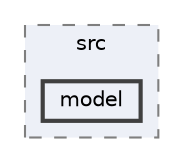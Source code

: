 digraph "G:/protondrive/My files/szkola/gui/project/pacman/src/model"
{
 // LATEX_PDF_SIZE
  bgcolor="transparent";
  edge [fontname=Helvetica,fontsize=10,labelfontname=Helvetica,labelfontsize=10];
  node [fontname=Helvetica,fontsize=10,shape=box,height=0.2,width=0.4];
  compound=true
  subgraph clusterdir_df63ffcad8740881fd9a18224a81a2df {
    graph [ bgcolor="#edf0f7", pencolor="grey50", label="src", fontname=Helvetica,fontsize=10 style="filled,dashed", URL="dir_df63ffcad8740881fd9a18224a81a2df.html",tooltip=""]
  dir_a78db26097df67c700b1535b677cb1dd [label="model", fillcolor="#edf0f7", color="grey25", style="filled,bold", URL="dir_a78db26097df67c700b1535b677cb1dd.html",tooltip=""];
  }
}

